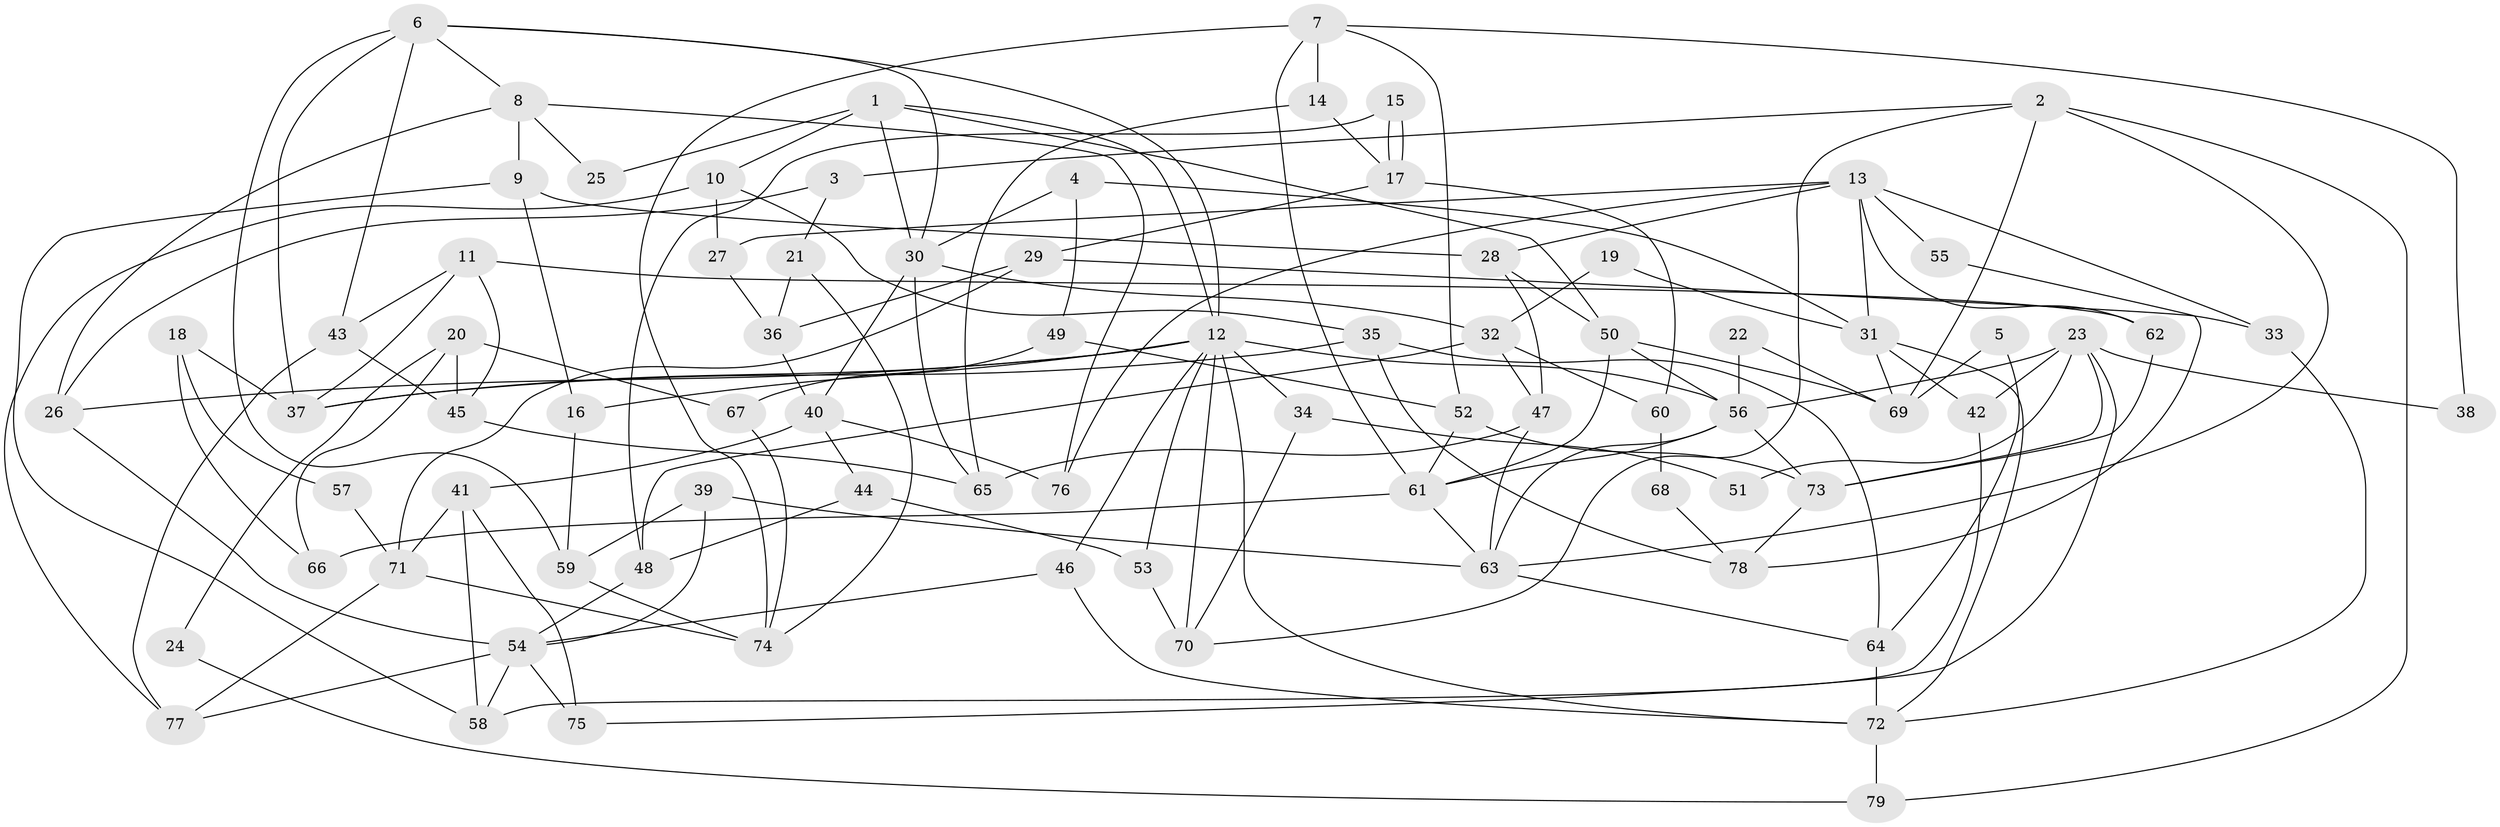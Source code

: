 // Generated by graph-tools (version 1.1) at 2025/02/03/09/25 03:02:12]
// undirected, 79 vertices, 158 edges
graph export_dot {
graph [start="1"]
  node [color=gray90,style=filled];
  1;
  2;
  3;
  4;
  5;
  6;
  7;
  8;
  9;
  10;
  11;
  12;
  13;
  14;
  15;
  16;
  17;
  18;
  19;
  20;
  21;
  22;
  23;
  24;
  25;
  26;
  27;
  28;
  29;
  30;
  31;
  32;
  33;
  34;
  35;
  36;
  37;
  38;
  39;
  40;
  41;
  42;
  43;
  44;
  45;
  46;
  47;
  48;
  49;
  50;
  51;
  52;
  53;
  54;
  55;
  56;
  57;
  58;
  59;
  60;
  61;
  62;
  63;
  64;
  65;
  66;
  67;
  68;
  69;
  70;
  71;
  72;
  73;
  74;
  75;
  76;
  77;
  78;
  79;
  1 -- 12;
  1 -- 50;
  1 -- 10;
  1 -- 25;
  1 -- 30;
  2 -- 63;
  2 -- 3;
  2 -- 69;
  2 -- 70;
  2 -- 79;
  3 -- 26;
  3 -- 21;
  4 -- 30;
  4 -- 31;
  4 -- 49;
  5 -- 69;
  5 -- 64;
  6 -- 59;
  6 -- 8;
  6 -- 12;
  6 -- 30;
  6 -- 37;
  6 -- 43;
  7 -- 52;
  7 -- 61;
  7 -- 14;
  7 -- 38;
  7 -- 74;
  8 -- 9;
  8 -- 26;
  8 -- 25;
  8 -- 76;
  9 -- 28;
  9 -- 58;
  9 -- 16;
  10 -- 77;
  10 -- 27;
  10 -- 35;
  11 -- 62;
  11 -- 37;
  11 -- 43;
  11 -- 45;
  12 -- 56;
  12 -- 16;
  12 -- 26;
  12 -- 34;
  12 -- 37;
  12 -- 46;
  12 -- 53;
  12 -- 70;
  12 -- 72;
  13 -- 31;
  13 -- 76;
  13 -- 27;
  13 -- 28;
  13 -- 33;
  13 -- 55;
  13 -- 62;
  14 -- 65;
  14 -- 17;
  15 -- 17;
  15 -- 17;
  15 -- 48;
  16 -- 59;
  17 -- 29;
  17 -- 60;
  18 -- 66;
  18 -- 37;
  18 -- 57;
  19 -- 31;
  19 -- 32;
  20 -- 45;
  20 -- 67;
  20 -- 24;
  20 -- 66;
  21 -- 36;
  21 -- 74;
  22 -- 69;
  22 -- 56;
  23 -- 56;
  23 -- 75;
  23 -- 38;
  23 -- 42;
  23 -- 51;
  23 -- 73;
  24 -- 79;
  26 -- 54;
  27 -- 36;
  28 -- 47;
  28 -- 50;
  29 -- 36;
  29 -- 33;
  29 -- 71;
  30 -- 32;
  30 -- 40;
  30 -- 65;
  31 -- 72;
  31 -- 42;
  31 -- 69;
  32 -- 47;
  32 -- 48;
  32 -- 60;
  33 -- 72;
  34 -- 70;
  34 -- 51;
  35 -- 37;
  35 -- 64;
  35 -- 78;
  36 -- 40;
  39 -- 59;
  39 -- 63;
  39 -- 54;
  40 -- 44;
  40 -- 41;
  40 -- 76;
  41 -- 71;
  41 -- 58;
  41 -- 75;
  42 -- 58;
  43 -- 45;
  43 -- 77;
  44 -- 53;
  44 -- 48;
  45 -- 65;
  46 -- 72;
  46 -- 54;
  47 -- 63;
  47 -- 65;
  48 -- 54;
  49 -- 52;
  49 -- 67;
  50 -- 69;
  50 -- 56;
  50 -- 61;
  52 -- 73;
  52 -- 61;
  53 -- 70;
  54 -- 58;
  54 -- 75;
  54 -- 77;
  55 -- 78;
  56 -- 63;
  56 -- 61;
  56 -- 73;
  57 -- 71;
  59 -- 74;
  60 -- 68;
  61 -- 63;
  61 -- 66;
  62 -- 73;
  63 -- 64;
  64 -- 72;
  67 -- 74;
  68 -- 78;
  71 -- 77;
  71 -- 74;
  72 -- 79;
  73 -- 78;
}

